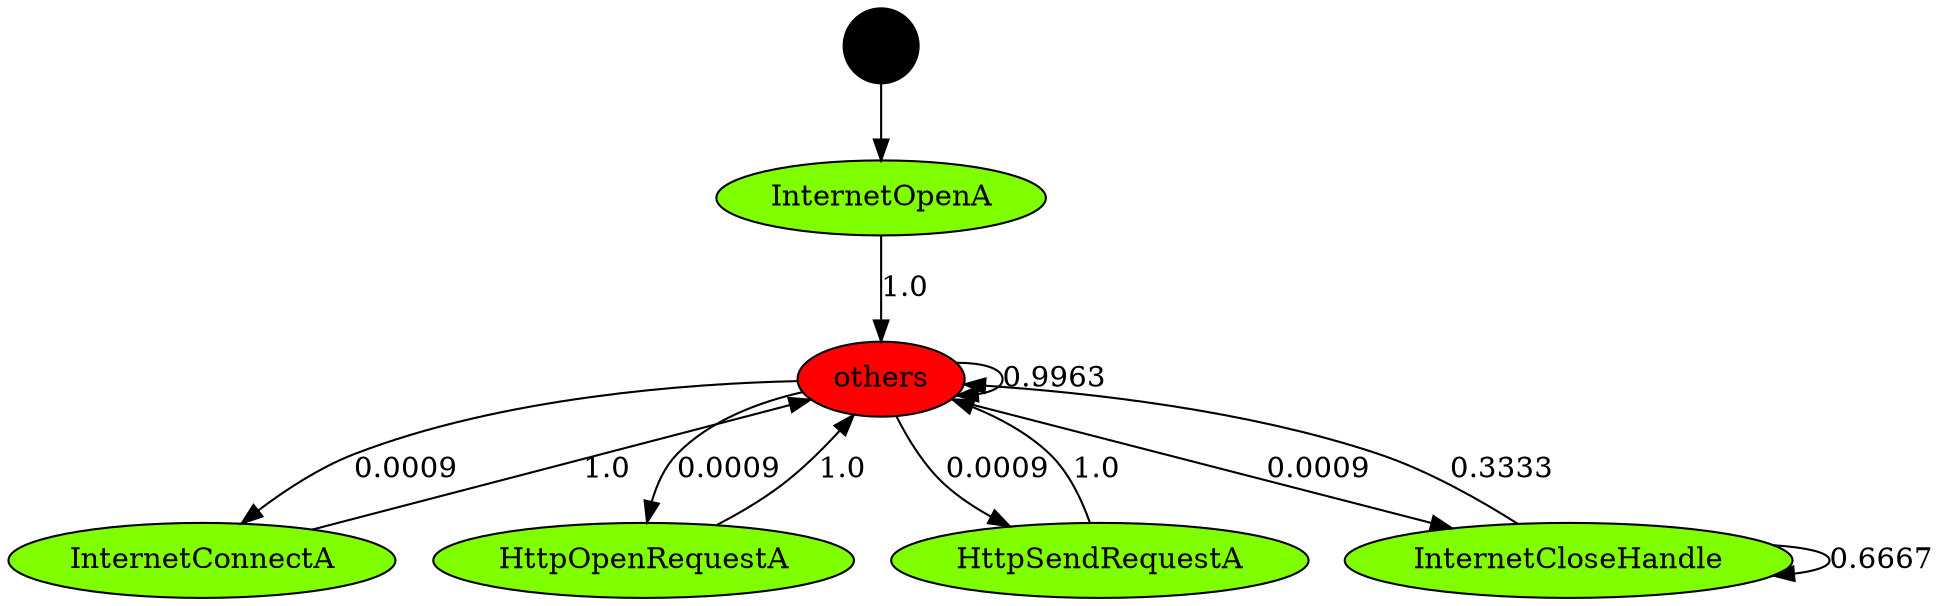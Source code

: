 digraph "./API_PER_CATEGORY/InternetConnect.exe_644_Windows Internet (WinINet)_API_per_Category_Transition_Matrix" {
	InternetOpenA [label=InternetOpenA fillcolor=chartreuse style=filled]
	others [label=others fillcolor=red style=filled]
	InternetOpenA -> others [label=1.0]
	Start [label="" fillcolor=black fontcolor=white shape=circle style=filled]
	Start -> InternetOpenA
	others [label=others fillcolor=red style=filled]
	others [label=others fillcolor=red style=filled]
	others -> others [label=0.9963]
	others [label=others fillcolor=red style=filled]
	InternetConnectA [label=InternetConnectA fillcolor=chartreuse style=filled]
	others -> InternetConnectA [label=0.0009]
	others [label=others fillcolor=red style=filled]
	HttpOpenRequestA [label=HttpOpenRequestA fillcolor=chartreuse style=filled]
	others -> HttpOpenRequestA [label=0.0009]
	others [label=others fillcolor=red style=filled]
	HttpSendRequestA [label=HttpSendRequestA fillcolor=chartreuse style=filled]
	others -> HttpSendRequestA [label=0.0009]
	others [label=others fillcolor=red style=filled]
	InternetCloseHandle [label=InternetCloseHandle fillcolor=chartreuse style=filled]
	others -> InternetCloseHandle [label=0.0009]
	InternetConnectA [label=InternetConnectA fillcolor=chartreuse style=filled]
	others [label=others fillcolor=red style=filled]
	InternetConnectA -> others [label=1.0]
	HttpOpenRequestA [label=HttpOpenRequestA fillcolor=chartreuse style=filled]
	others [label=others fillcolor=red style=filled]
	HttpOpenRequestA -> others [label=1.0]
	HttpSendRequestA [label=HttpSendRequestA fillcolor=chartreuse style=filled]
	others [label=others fillcolor=red style=filled]
	HttpSendRequestA -> others [label=1.0]
	InternetCloseHandle [label=InternetCloseHandle fillcolor=chartreuse style=filled]
	others [label=others fillcolor=red style=filled]
	InternetCloseHandle -> others [label=0.3333]
	InternetCloseHandle [label=InternetCloseHandle fillcolor=chartreuse style=filled]
	InternetCloseHandle [label=InternetCloseHandle fillcolor=chartreuse style=filled]
	InternetCloseHandle -> InternetCloseHandle [label=0.6667]
}
